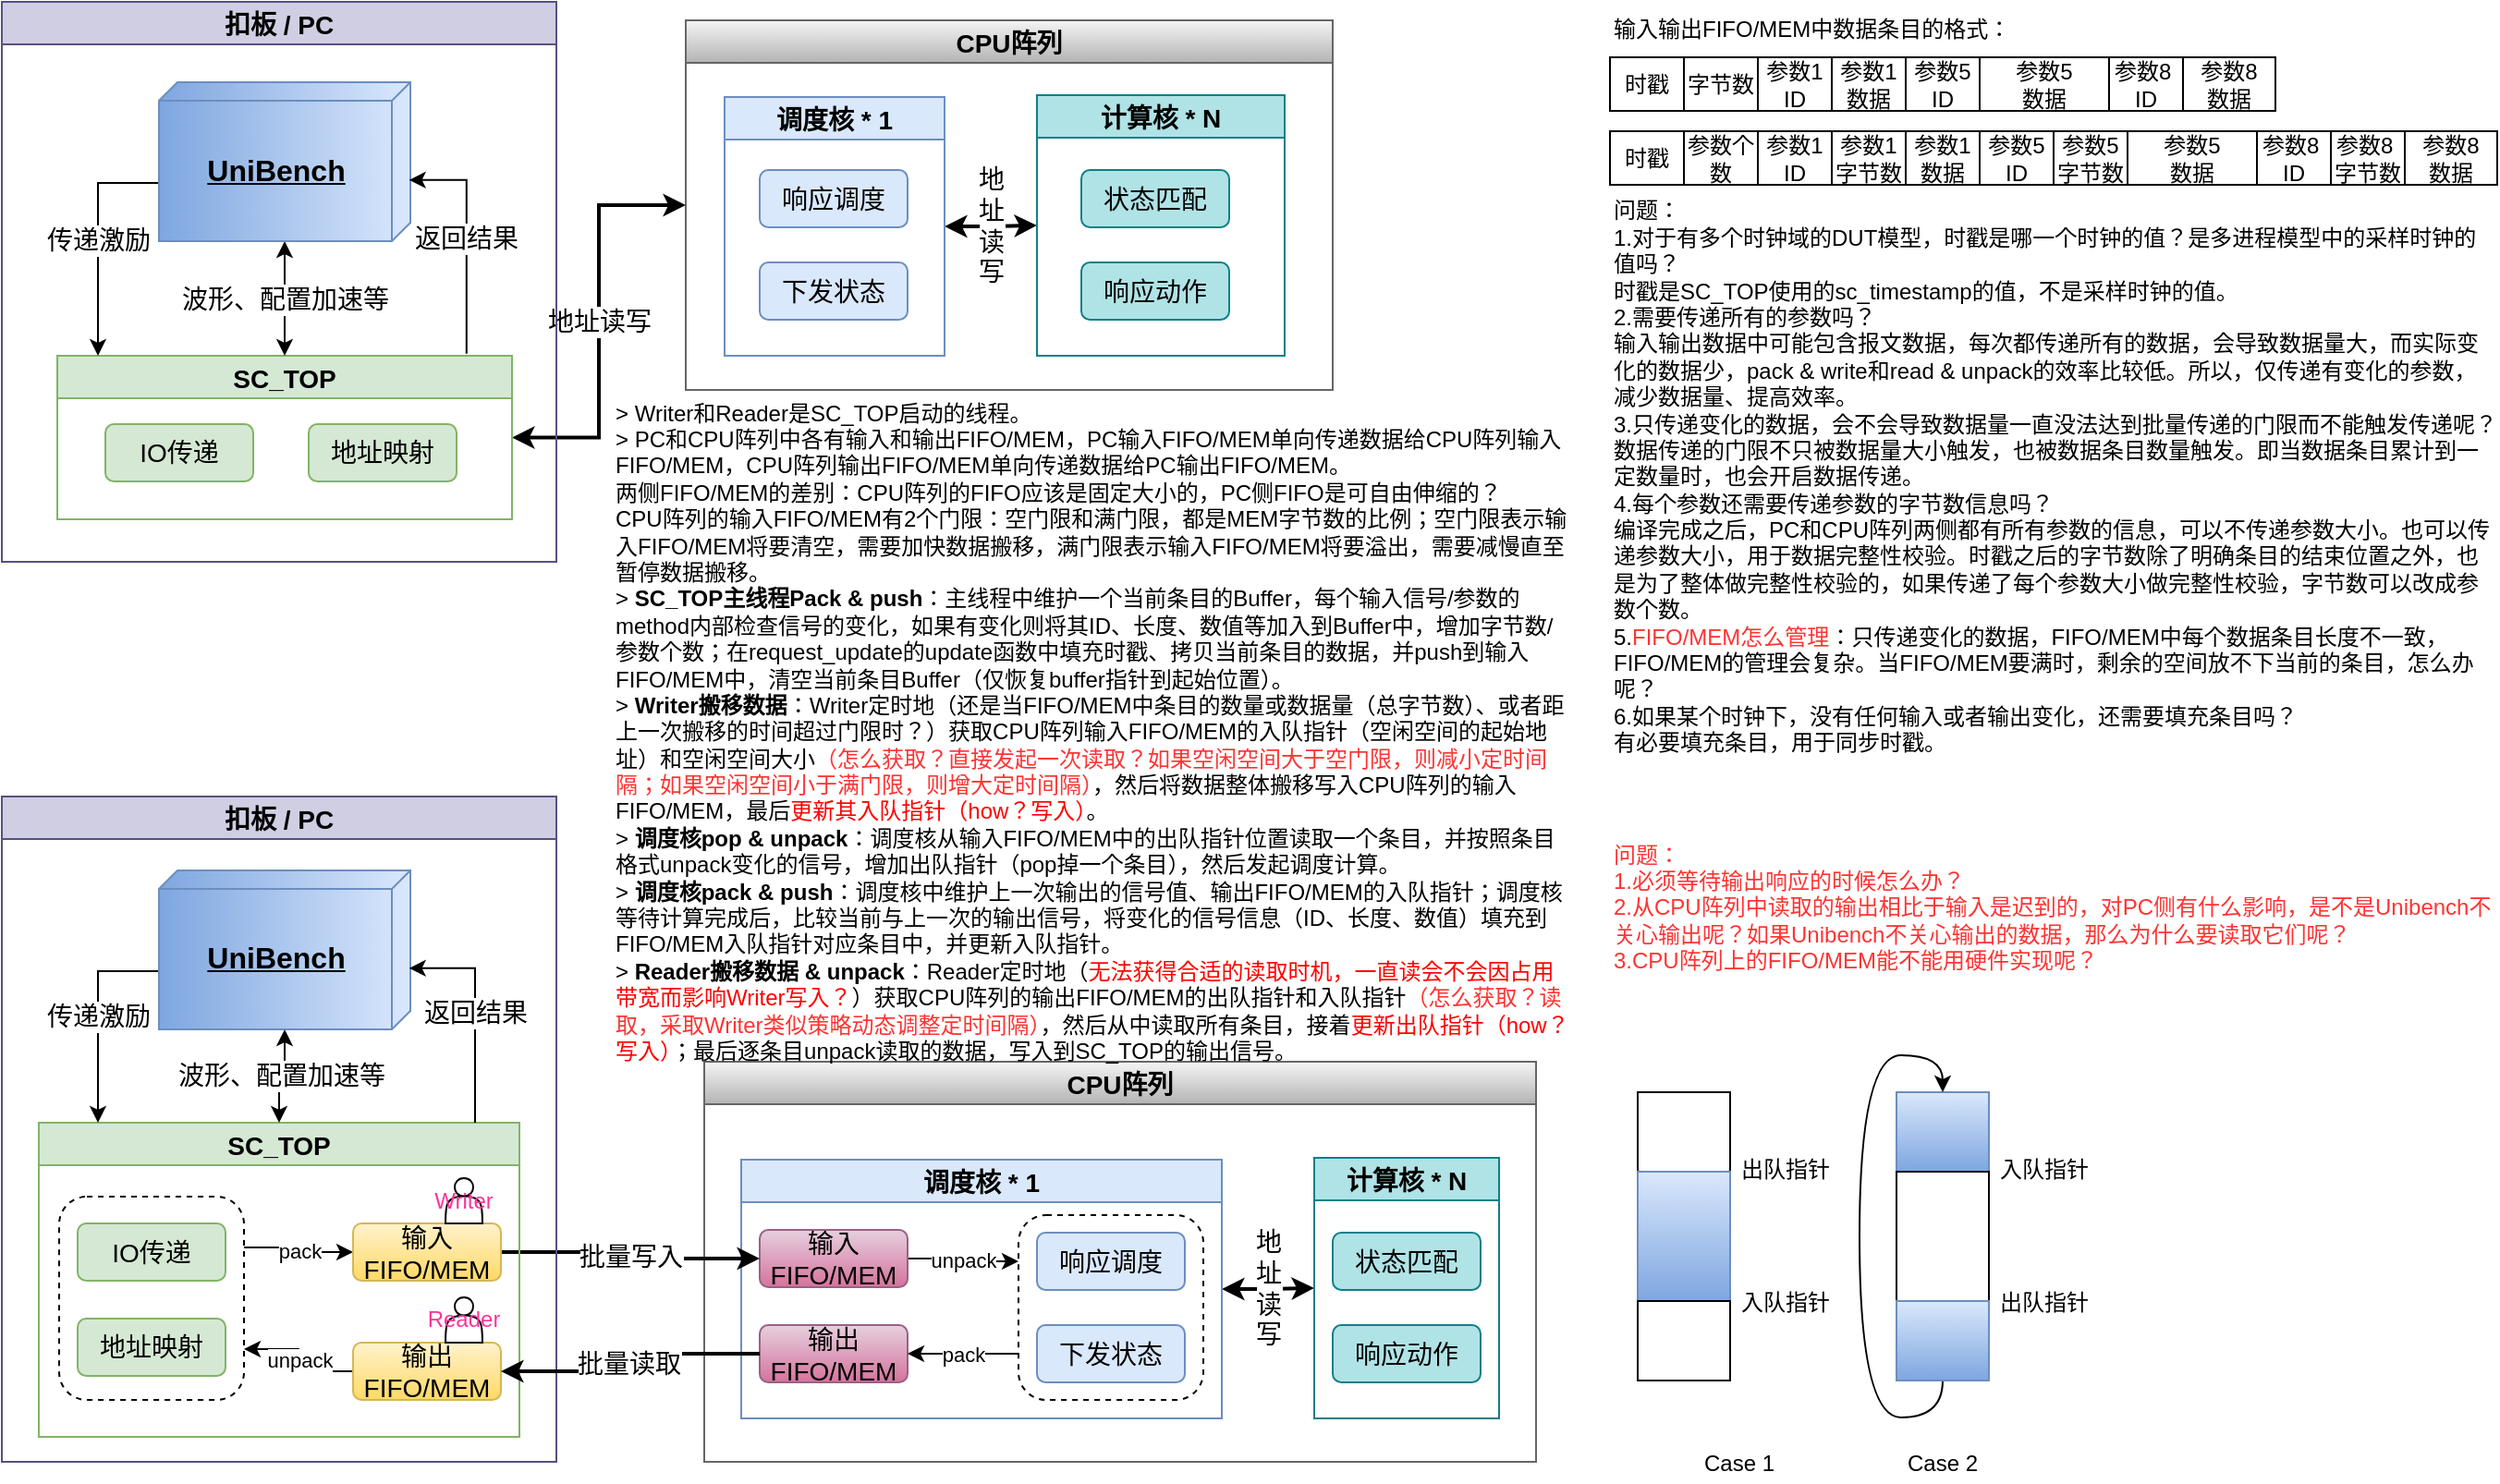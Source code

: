 <mxfile version="24.0.4" type="github">
  <diagram name="第 1 页" id="bzBQHWBgV5mlvqt9g90e">
    <mxGraphModel dx="819" dy="-401" grid="1" gridSize="10" guides="1" tooltips="1" connect="1" arrows="1" fold="1" page="1" pageScale="1" pageWidth="1169" pageHeight="827" math="0" shadow="0">
      <root>
        <mxCell id="0" />
        <mxCell id="1" parent="0" />
        <mxCell id="LjgOpnGmxGzKYRoascXe-18" value="CPU阵列" style="swimlane;fontSize=14;fillColor=#f5f5f5;strokeColor=#666666;gradientColor=#b3b3b3;" vertex="1" parent="1">
          <mxGeometry x="390" y="850" width="350" height="200" as="geometry" />
        </mxCell>
        <mxCell id="LjgOpnGmxGzKYRoascXe-19" value="地&lt;br&gt;址&lt;br&gt;读&lt;br&gt;写" style="edgeStyle=orthogonalEdgeStyle;rounded=0;orthogonalLoop=1;jettySize=auto;html=1;exitX=1;exitY=0.5;exitDx=0;exitDy=0;entryX=0;entryY=0.5;entryDx=0;entryDy=0;strokeWidth=2;fontSize=14;startArrow=classic;startFill=1;" edge="1" parent="LjgOpnGmxGzKYRoascXe-18" source="LjgOpnGmxGzKYRoascXe-20" target="LjgOpnGmxGzKYRoascXe-42">
          <mxGeometry relative="1" as="geometry" />
        </mxCell>
        <mxCell id="LjgOpnGmxGzKYRoascXe-20" value="调度核 * 1" style="swimlane;fontSize=14;fillColor=#dae8fc;strokeColor=#6c8ebf;" vertex="1" parent="LjgOpnGmxGzKYRoascXe-18">
          <mxGeometry x="21" y="41.5" width="119" height="140" as="geometry" />
        </mxCell>
        <mxCell id="LjgOpnGmxGzKYRoascXe-97" value="响应调度" style="rounded=1;whiteSpace=wrap;html=1;fontSize=14;fillColor=#dae8fc;strokeColor=#6c8ebf;" vertex="1" parent="LjgOpnGmxGzKYRoascXe-20">
          <mxGeometry x="19" y="39.5" width="80" height="31" as="geometry" />
        </mxCell>
        <mxCell id="LjgOpnGmxGzKYRoascXe-98" value="下发状态" style="rounded=1;whiteSpace=wrap;html=1;fontSize=14;fillColor=#dae8fc;strokeColor=#6c8ebf;" vertex="1" parent="LjgOpnGmxGzKYRoascXe-20">
          <mxGeometry x="19" y="89.5" width="80" height="31" as="geometry" />
        </mxCell>
        <mxCell id="LjgOpnGmxGzKYRoascXe-42" value="计算核 * N" style="swimlane;fontSize=14;fillColor=#b0e3e6;strokeColor=#0e8088;" vertex="1" parent="LjgOpnGmxGzKYRoascXe-18">
          <mxGeometry x="190" y="40.5" width="134" height="141" as="geometry" />
        </mxCell>
        <mxCell id="LjgOpnGmxGzKYRoascXe-99" value="状态匹配" style="rounded=1;whiteSpace=wrap;html=1;fontSize=14;fillColor=#b0e3e6;strokeColor=#0e8088;" vertex="1" parent="LjgOpnGmxGzKYRoascXe-42">
          <mxGeometry x="24" y="40.5" width="80" height="31" as="geometry" />
        </mxCell>
        <mxCell id="LjgOpnGmxGzKYRoascXe-100" value="响应动作" style="rounded=1;whiteSpace=wrap;html=1;fontSize=14;fillColor=#b0e3e6;strokeColor=#0e8088;" vertex="1" parent="LjgOpnGmxGzKYRoascXe-42">
          <mxGeometry x="24" y="90.5" width="80" height="31" as="geometry" />
        </mxCell>
        <mxCell id="LjgOpnGmxGzKYRoascXe-64" value="地址读写" style="edgeStyle=orthogonalEdgeStyle;rounded=0;orthogonalLoop=1;jettySize=auto;html=1;exitX=1;exitY=0.5;exitDx=0;exitDy=0;fontSize=14;startArrow=classic;startFill=1;strokeWidth=2;entryX=0;entryY=0.5;entryDx=0;entryDy=0;" edge="1" parent="1" source="LjgOpnGmxGzKYRoascXe-66" target="LjgOpnGmxGzKYRoascXe-18">
          <mxGeometry x="0.002" relative="1" as="geometry">
            <mxPoint x="265" y="1140" as="sourcePoint" />
            <mxPoint x="570" y="927" as="targetPoint" />
            <mxPoint as="offset" />
          </mxGeometry>
        </mxCell>
        <mxCell id="LjgOpnGmxGzKYRoascXe-65" value="扣板 / PC" style="swimlane;fontSize=14;fillColor=#d0cee2;strokeColor=#56517e;" vertex="1" parent="1">
          <mxGeometry x="20" y="840" width="300" height="303" as="geometry" />
        </mxCell>
        <mxCell id="LjgOpnGmxGzKYRoascXe-66" value="SC_TOP" style="swimlane;fontSize=14;fillColor=#d5e8d4;strokeColor=#82b366;" vertex="1" parent="LjgOpnGmxGzKYRoascXe-65">
          <mxGeometry x="30" y="191.5" width="246" height="88.5" as="geometry" />
        </mxCell>
        <mxCell id="LjgOpnGmxGzKYRoascXe-90" value="地址映射" style="rounded=1;whiteSpace=wrap;html=1;fontSize=14;fillColor=#d5e8d4;strokeColor=#82b366;" vertex="1" parent="LjgOpnGmxGzKYRoascXe-66">
          <mxGeometry x="136" y="37" width="80" height="31" as="geometry" />
        </mxCell>
        <mxCell id="LjgOpnGmxGzKYRoascXe-91" value="IO传递" style="rounded=1;whiteSpace=wrap;html=1;fontSize=14;fillColor=#d5e8d4;strokeColor=#82b366;" vertex="1" parent="LjgOpnGmxGzKYRoascXe-66">
          <mxGeometry x="26" y="37" width="80" height="31" as="geometry" />
        </mxCell>
        <mxCell id="LjgOpnGmxGzKYRoascXe-93" value="传递激励" style="edgeStyle=orthogonalEdgeStyle;rounded=0;orthogonalLoop=1;jettySize=auto;html=1;fontSize=14;startArrow=none;startFill=0;" edge="1" parent="LjgOpnGmxGzKYRoascXe-65" source="LjgOpnGmxGzKYRoascXe-95" target="LjgOpnGmxGzKYRoascXe-66">
          <mxGeometry relative="1" as="geometry">
            <Array as="points">
              <mxPoint x="52" y="98" />
            </Array>
          </mxGeometry>
        </mxCell>
        <mxCell id="LjgOpnGmxGzKYRoascXe-94" value="波形、配置加速等" style="edgeStyle=orthogonalEdgeStyle;rounded=0;orthogonalLoop=1;jettySize=auto;html=1;strokeWidth=1;fontSize=14;startArrow=classic;startFill=1;" edge="1" parent="LjgOpnGmxGzKYRoascXe-65" source="LjgOpnGmxGzKYRoascXe-95" target="LjgOpnGmxGzKYRoascXe-66">
          <mxGeometry relative="1" as="geometry" />
        </mxCell>
        <mxCell id="LjgOpnGmxGzKYRoascXe-95" value="UniBench" style="verticalAlign=middle;align=center;spacingTop=8;spacingLeft=2;spacingRight=12;shape=cube;size=10;direction=south;fontStyle=5;html=1;fontSize=16;fillColor=#dae8fc;gradientColor=#7ea6e0;strokeColor=#6c8ebf;" vertex="1" parent="LjgOpnGmxGzKYRoascXe-65">
          <mxGeometry x="85" y="43.5" width="136" height="86" as="geometry" />
        </mxCell>
        <mxCell id="LjgOpnGmxGzKYRoascXe-96" value="返回结果" style="edgeStyle=orthogonalEdgeStyle;rounded=0;orthogonalLoop=1;jettySize=auto;html=1;fontSize=14;startArrow=none;startFill=0;exitX=0.9;exitY=-0.013;exitDx=0;exitDy=0;entryX=0.615;entryY=0.005;entryDx=0;entryDy=0;entryPerimeter=0;exitPerimeter=0;" edge="1" parent="LjgOpnGmxGzKYRoascXe-65" source="LjgOpnGmxGzKYRoascXe-66" target="LjgOpnGmxGzKYRoascXe-95">
          <mxGeometry relative="1" as="geometry">
            <mxPoint x="451" y="112.5" as="sourcePoint" />
            <mxPoint x="59.0" y="198.5" as="targetPoint" />
          </mxGeometry>
        </mxCell>
        <mxCell id="LjgOpnGmxGzKYRoascXe-118" value="CPU阵列" style="swimlane;fontSize=14;fillColor=#f5f5f5;strokeColor=#666666;gradientColor=#b3b3b3;" vertex="1" parent="1">
          <mxGeometry x="400" y="1413.5" width="450" height="216.5" as="geometry" />
        </mxCell>
        <mxCell id="LjgOpnGmxGzKYRoascXe-119" value="地&lt;br&gt;址&lt;br&gt;读&lt;br&gt;写" style="edgeStyle=orthogonalEdgeStyle;rounded=0;orthogonalLoop=1;jettySize=auto;html=1;exitX=1;exitY=0.5;exitDx=0;exitDy=0;entryX=0;entryY=0.5;entryDx=0;entryDy=0;strokeWidth=2;fontSize=14;startArrow=classic;startFill=1;" edge="1" parent="LjgOpnGmxGzKYRoascXe-118" source="LjgOpnGmxGzKYRoascXe-120" target="LjgOpnGmxGzKYRoascXe-123">
          <mxGeometry relative="1" as="geometry" />
        </mxCell>
        <mxCell id="LjgOpnGmxGzKYRoascXe-120" value="调度核 * 1" style="swimlane;fontSize=14;fillColor=#dae8fc;strokeColor=#6c8ebf;" vertex="1" parent="LjgOpnGmxGzKYRoascXe-118">
          <mxGeometry x="20" y="53" width="260" height="140" as="geometry" />
        </mxCell>
        <mxCell id="LjgOpnGmxGzKYRoascXe-121" value="响应调度" style="rounded=1;whiteSpace=wrap;html=1;fontSize=14;fillColor=#dae8fc;strokeColor=#6c8ebf;" vertex="1" parent="LjgOpnGmxGzKYRoascXe-120">
          <mxGeometry x="160" y="39.5" width="80" height="31" as="geometry" />
        </mxCell>
        <mxCell id="LjgOpnGmxGzKYRoascXe-122" value="下发状态" style="rounded=1;whiteSpace=wrap;html=1;fontSize=14;fillColor=#dae8fc;strokeColor=#6c8ebf;" vertex="1" parent="LjgOpnGmxGzKYRoascXe-120">
          <mxGeometry x="160" y="89.5" width="80" height="31" as="geometry" />
        </mxCell>
        <mxCell id="LjgOpnGmxGzKYRoascXe-191" value="unpack" style="edgeStyle=orthogonalEdgeStyle;rounded=0;orthogonalLoop=1;jettySize=auto;html=1;exitX=1;exitY=0.5;exitDx=0;exitDy=0;entryX=0;entryY=0.25;entryDx=0;entryDy=0;" edge="1" parent="LjgOpnGmxGzKYRoascXe-120" source="LjgOpnGmxGzKYRoascXe-137" target="LjgOpnGmxGzKYRoascXe-188">
          <mxGeometry relative="1" as="geometry" />
        </mxCell>
        <mxCell id="LjgOpnGmxGzKYRoascXe-137" value="输入FIFO/MEM" style="rounded=1;whiteSpace=wrap;html=1;fontSize=14;fillColor=#e6d0de;strokeColor=#996185;gradientColor=#d5739d;" vertex="1" parent="LjgOpnGmxGzKYRoascXe-120">
          <mxGeometry x="10" y="38" width="80" height="31" as="geometry" />
        </mxCell>
        <mxCell id="LjgOpnGmxGzKYRoascXe-138" value="输出FIFO/MEM" style="rounded=1;whiteSpace=wrap;html=1;fontSize=14;fillColor=#e6d0de;strokeColor=#996185;gradientColor=#d5739d;" vertex="1" parent="LjgOpnGmxGzKYRoascXe-120">
          <mxGeometry x="10" y="89.5" width="80" height="31" as="geometry" />
        </mxCell>
        <mxCell id="LjgOpnGmxGzKYRoascXe-192" value="pack" style="edgeStyle=orthogonalEdgeStyle;rounded=0;orthogonalLoop=1;jettySize=auto;html=1;exitX=0;exitY=0.75;exitDx=0;exitDy=0;entryX=1;entryY=0.5;entryDx=0;entryDy=0;" edge="1" parent="LjgOpnGmxGzKYRoascXe-120" source="LjgOpnGmxGzKYRoascXe-188" target="LjgOpnGmxGzKYRoascXe-138">
          <mxGeometry relative="1" as="geometry" />
        </mxCell>
        <mxCell id="LjgOpnGmxGzKYRoascXe-188" value="" style="rounded=1;whiteSpace=wrap;html=1;fillColor=none;dashed=1;" vertex="1" parent="LjgOpnGmxGzKYRoascXe-120">
          <mxGeometry x="150" y="30" width="100" height="100" as="geometry" />
        </mxCell>
        <mxCell id="LjgOpnGmxGzKYRoascXe-123" value="计算核 * N" style="swimlane;fontSize=14;fillColor=#b0e3e6;strokeColor=#0e8088;" vertex="1" parent="LjgOpnGmxGzKYRoascXe-118">
          <mxGeometry x="330" y="52" width="100" height="141" as="geometry" />
        </mxCell>
        <mxCell id="LjgOpnGmxGzKYRoascXe-124" value="状态匹配" style="rounded=1;whiteSpace=wrap;html=1;fontSize=14;fillColor=#b0e3e6;strokeColor=#0e8088;" vertex="1" parent="LjgOpnGmxGzKYRoascXe-123">
          <mxGeometry x="10" y="40.5" width="80" height="31" as="geometry" />
        </mxCell>
        <mxCell id="LjgOpnGmxGzKYRoascXe-125" value="响应动作" style="rounded=1;whiteSpace=wrap;html=1;fontSize=14;fillColor=#b0e3e6;strokeColor=#0e8088;" vertex="1" parent="LjgOpnGmxGzKYRoascXe-123">
          <mxGeometry x="10" y="90.5" width="80" height="31" as="geometry" />
        </mxCell>
        <mxCell id="LjgOpnGmxGzKYRoascXe-126" value="批量写入" style="edgeStyle=orthogonalEdgeStyle;rounded=0;orthogonalLoop=1;jettySize=auto;html=1;exitX=1;exitY=0.5;exitDx=0;exitDy=0;fontSize=14;startArrow=none;startFill=0;strokeWidth=2;entryX=0;entryY=0.5;entryDx=0;entryDy=0;" edge="1" parent="1" source="LjgOpnGmxGzKYRoascXe-135" target="LjgOpnGmxGzKYRoascXe-137">
          <mxGeometry x="0.002" relative="1" as="geometry">
            <mxPoint x="265" y="1580" as="sourcePoint" />
            <mxPoint x="570" y="1367" as="targetPoint" />
            <mxPoint as="offset" />
          </mxGeometry>
        </mxCell>
        <mxCell id="LjgOpnGmxGzKYRoascXe-127" value="扣板 / PC" style="swimlane;fontSize=14;fillColor=#d0cee2;strokeColor=#56517e;" vertex="1" parent="1">
          <mxGeometry x="20" y="1270" width="300" height="360" as="geometry" />
        </mxCell>
        <mxCell id="LjgOpnGmxGzKYRoascXe-128" value="SC_TOP" style="swimlane;fontSize=14;fillColor=#d5e8d4;strokeColor=#82b366;" vertex="1" parent="LjgOpnGmxGzKYRoascXe-127">
          <mxGeometry x="20" y="176.5" width="260" height="170" as="geometry" />
        </mxCell>
        <mxCell id="LjgOpnGmxGzKYRoascXe-129" value="地址映射" style="rounded=1;whiteSpace=wrap;html=1;fontSize=14;fillColor=#d5e8d4;strokeColor=#82b366;" vertex="1" parent="LjgOpnGmxGzKYRoascXe-128">
          <mxGeometry x="21" y="106" width="80" height="31" as="geometry" />
        </mxCell>
        <mxCell id="LjgOpnGmxGzKYRoascXe-144" value="pack" style="edgeStyle=orthogonalEdgeStyle;rounded=0;orthogonalLoop=1;jettySize=auto;html=1;exitX=1;exitY=0.25;exitDx=0;exitDy=0;" edge="1" parent="LjgOpnGmxGzKYRoascXe-128" source="LjgOpnGmxGzKYRoascXe-145" target="LjgOpnGmxGzKYRoascXe-135">
          <mxGeometry relative="1" as="geometry" />
        </mxCell>
        <mxCell id="LjgOpnGmxGzKYRoascXe-130" value="IO传递" style="rounded=1;whiteSpace=wrap;html=1;fontSize=14;fillColor=#d5e8d4;strokeColor=#82b366;" vertex="1" parent="LjgOpnGmxGzKYRoascXe-128">
          <mxGeometry x="21" y="54.5" width="80" height="31" as="geometry" />
        </mxCell>
        <mxCell id="LjgOpnGmxGzKYRoascXe-135" value="输入FIFO/MEM" style="rounded=1;whiteSpace=wrap;html=1;fontSize=14;fillColor=#fff2cc;strokeColor=#d6b656;gradientColor=#ffd966;" vertex="1" parent="LjgOpnGmxGzKYRoascXe-128">
          <mxGeometry x="170" y="54.5" width="80" height="31" as="geometry" />
        </mxCell>
        <mxCell id="LjgOpnGmxGzKYRoascXe-146" value="unpack" style="edgeStyle=orthogonalEdgeStyle;rounded=0;orthogonalLoop=1;jettySize=auto;html=1;entryX=1;entryY=0.75;entryDx=0;entryDy=0;" edge="1" parent="LjgOpnGmxGzKYRoascXe-128" source="LjgOpnGmxGzKYRoascXe-136" target="LjgOpnGmxGzKYRoascXe-145">
          <mxGeometry relative="1" as="geometry" />
        </mxCell>
        <mxCell id="LjgOpnGmxGzKYRoascXe-136" value="输出FIFO/MEM" style="rounded=1;whiteSpace=wrap;html=1;fontSize=14;fillColor=#fff2cc;strokeColor=#d6b656;gradientColor=#ffd966;" vertex="1" parent="LjgOpnGmxGzKYRoascXe-128">
          <mxGeometry x="170" y="119" width="80" height="31" as="geometry" />
        </mxCell>
        <mxCell id="LjgOpnGmxGzKYRoascXe-145" value="" style="rounded=1;whiteSpace=wrap;html=1;fillColor=none;dashed=1;" vertex="1" parent="LjgOpnGmxGzKYRoascXe-128">
          <mxGeometry x="11" y="40" width="100" height="110" as="geometry" />
        </mxCell>
        <mxCell id="LjgOpnGmxGzKYRoascXe-147" value="Writer" style="shape=actor;whiteSpace=wrap;html=1;fontColor=#FF3399;labelBackgroundColor=none;labelBorderColor=none;" vertex="1" parent="LjgOpnGmxGzKYRoascXe-128">
          <mxGeometry x="220" y="30" width="20" height="24.5" as="geometry" />
        </mxCell>
        <mxCell id="LjgOpnGmxGzKYRoascXe-148" value="Reader" style="shape=actor;whiteSpace=wrap;html=1;fontColor=#FF3399;labelBackgroundColor=none;labelBorderColor=none;" vertex="1" parent="LjgOpnGmxGzKYRoascXe-128">
          <mxGeometry x="220" y="94.5" width="20" height="24.5" as="geometry" />
        </mxCell>
        <mxCell id="LjgOpnGmxGzKYRoascXe-131" value="传递激励" style="edgeStyle=orthogonalEdgeStyle;rounded=0;orthogonalLoop=1;jettySize=auto;html=1;fontSize=14;startArrow=none;startFill=0;" edge="1" parent="LjgOpnGmxGzKYRoascXe-127" source="LjgOpnGmxGzKYRoascXe-133" target="LjgOpnGmxGzKYRoascXe-128">
          <mxGeometry relative="1" as="geometry">
            <Array as="points">
              <mxPoint x="52" y="94.5" />
            </Array>
          </mxGeometry>
        </mxCell>
        <mxCell id="LjgOpnGmxGzKYRoascXe-132" value="波形、配置加速等" style="edgeStyle=orthogonalEdgeStyle;rounded=0;orthogonalLoop=1;jettySize=auto;html=1;strokeWidth=1;fontSize=14;startArrow=classic;startFill=1;" edge="1" parent="LjgOpnGmxGzKYRoascXe-127" source="LjgOpnGmxGzKYRoascXe-133" target="LjgOpnGmxGzKYRoascXe-128">
          <mxGeometry relative="1" as="geometry" />
        </mxCell>
        <mxCell id="LjgOpnGmxGzKYRoascXe-133" value="UniBench" style="verticalAlign=middle;align=center;spacingTop=8;spacingLeft=2;spacingRight=12;shape=cube;size=10;direction=south;fontStyle=5;html=1;fontSize=16;fillColor=#dae8fc;gradientColor=#7ea6e0;strokeColor=#6c8ebf;" vertex="1" parent="LjgOpnGmxGzKYRoascXe-127">
          <mxGeometry x="85" y="40" width="136" height="86" as="geometry" />
        </mxCell>
        <mxCell id="LjgOpnGmxGzKYRoascXe-134" value="返回结果" style="edgeStyle=orthogonalEdgeStyle;rounded=0;orthogonalLoop=1;jettySize=auto;html=1;fontSize=14;startArrow=none;startFill=0;entryX=0.615;entryY=0.005;entryDx=0;entryDy=0;entryPerimeter=0;" edge="1" parent="LjgOpnGmxGzKYRoascXe-127" source="LjgOpnGmxGzKYRoascXe-128" target="LjgOpnGmxGzKYRoascXe-133">
          <mxGeometry relative="1" as="geometry">
            <mxPoint x="451" y="109" as="sourcePoint" />
            <mxPoint x="59.0" y="195" as="targetPoint" />
            <Array as="points">
              <mxPoint x="256" y="92.5" />
            </Array>
          </mxGeometry>
        </mxCell>
        <mxCell id="LjgOpnGmxGzKYRoascXe-139" value="批量读取" style="edgeStyle=orthogonalEdgeStyle;rounded=0;orthogonalLoop=1;jettySize=auto;html=1;exitX=1;exitY=0.5;exitDx=0;exitDy=0;fontSize=14;startArrow=classic;startFill=1;strokeWidth=2;entryX=0;entryY=0.5;entryDx=0;entryDy=0;endArrow=none;endFill=0;" edge="1" parent="1" source="LjgOpnGmxGzKYRoascXe-136" target="LjgOpnGmxGzKYRoascXe-138">
          <mxGeometry x="-0.075" y="4" relative="1" as="geometry">
            <mxPoint x="290" y="1534" as="sourcePoint" />
            <mxPoint x="480" y="1460" as="targetPoint" />
            <mxPoint as="offset" />
          </mxGeometry>
        </mxCell>
        <mxCell id="LjgOpnGmxGzKYRoascXe-149" value="&lt;div&gt;&lt;span style=&quot;background-color: initial; color: rgb(255, 51, 51);&quot;&gt;问题：&lt;/span&gt;&lt;br&gt;&lt;/div&gt;&lt;div&gt;&lt;font color=&quot;#ff3333&quot;&gt;1.必须等待输出响应的时候怎么办？&lt;/font&gt;&lt;/div&gt;&lt;div&gt;&lt;font color=&quot;#ff3333&quot;&gt;2.从CPU阵列中读取的输出相比于输入是迟到的，对PC侧有什么影响，是不是Unibench不关心输出呢？&lt;/font&gt;&lt;span style=&quot;color: rgb(255, 51, 51); background-color: initial;&quot;&gt;如果Unibench不关心输出的数据，那么为什么要读取它们呢？&lt;/span&gt;&lt;/div&gt;&lt;div&gt;&lt;span style=&quot;color: rgb(255, 51, 51); background-color: initial;&quot;&gt;3.CPU阵列上的FIFO/MEM能不能用硬件实现呢？&lt;/span&gt;&lt;/div&gt;" style="text;html=1;align=left;verticalAlign=middle;whiteSpace=wrap;rounded=0;" vertex="1" parent="1">
          <mxGeometry x="890" y="1250" width="480" height="160" as="geometry" />
        </mxCell>
        <mxCell id="LjgOpnGmxGzKYRoascXe-150" value="时戳" style="rounded=0;whiteSpace=wrap;html=1;" vertex="1" parent="1">
          <mxGeometry x="890" y="870" width="40" height="29" as="geometry" />
        </mxCell>
        <mxCell id="LjgOpnGmxGzKYRoascXe-164" value="字节数" style="rounded=0;whiteSpace=wrap;html=1;" vertex="1" parent="1">
          <mxGeometry x="930" y="870" width="40" height="29" as="geometry" />
        </mxCell>
        <mxCell id="LjgOpnGmxGzKYRoascXe-165" value="参数1&lt;div&gt;ID&lt;/div&gt;" style="rounded=0;whiteSpace=wrap;html=1;" vertex="1" parent="1">
          <mxGeometry x="970" y="870" width="40" height="29" as="geometry" />
        </mxCell>
        <mxCell id="LjgOpnGmxGzKYRoascXe-166" value="参数1&lt;div&gt;数据&lt;/div&gt;" style="rounded=0;whiteSpace=wrap;html=1;" vertex="1" parent="1">
          <mxGeometry x="1010" y="870" width="40" height="29" as="geometry" />
        </mxCell>
        <mxCell id="LjgOpnGmxGzKYRoascXe-167" value="参数5&lt;div&gt;ID&lt;/div&gt;" style="rounded=0;whiteSpace=wrap;html=1;" vertex="1" parent="1">
          <mxGeometry x="1050" y="870" width="40" height="29" as="geometry" />
        </mxCell>
        <mxCell id="LjgOpnGmxGzKYRoascXe-168" value="参数5&lt;div&gt;&lt;span style=&quot;background-color: initial;&quot;&gt;数据&lt;/span&gt;&lt;/div&gt;" style="rounded=0;whiteSpace=wrap;html=1;" vertex="1" parent="1">
          <mxGeometry x="1090" y="870" width="70" height="29" as="geometry" />
        </mxCell>
        <mxCell id="LjgOpnGmxGzKYRoascXe-169" value="参数8&amp;nbsp;&lt;div&gt;ID&lt;/div&gt;" style="rounded=0;whiteSpace=wrap;html=1;" vertex="1" parent="1">
          <mxGeometry x="1160" y="870" width="40" height="29" as="geometry" />
        </mxCell>
        <mxCell id="LjgOpnGmxGzKYRoascXe-170" value="参数8&lt;div&gt;数&lt;span style=&quot;background-color: initial;&quot;&gt;据&lt;/span&gt;&lt;/div&gt;" style="rounded=0;whiteSpace=wrap;html=1;" vertex="1" parent="1">
          <mxGeometry x="1200" y="870" width="50" height="29" as="geometry" />
        </mxCell>
        <mxCell id="LjgOpnGmxGzKYRoascXe-171" value="&lt;span style=&quot;&quot;&gt;输入输出FIFO/MEM中数据条目的格式：&lt;/span&gt;" style="text;html=1;align=left;verticalAlign=middle;whiteSpace=wrap;rounded=0;" vertex="1" parent="1">
          <mxGeometry x="890" y="840" width="370" height="30" as="geometry" />
        </mxCell>
        <mxCell id="LjgOpnGmxGzKYRoascXe-172" value="&lt;span style=&quot;&quot;&gt;问题：&lt;/span&gt;&lt;div&gt;&lt;span style=&quot;&quot;&gt;1.对于有多个时钟域的DUT模型，时戳是哪一个时钟的值？是多进程模型中的采样时钟的值吗？&lt;/span&gt;&lt;/div&gt;&lt;div&gt;时戳是SC_TOP使用的sc_timestamp的值，不是采样时钟的值。&lt;/div&gt;&lt;div&gt;2.需要传递所有的参数吗？&lt;/div&gt;&lt;div&gt;输入输出数据中可能包含报文数据，每次都传递所有的数据，会导致数据量大，而实际变化的数据少，pack &amp;amp; write和read &amp;amp; unpack的效率比较低。所以，仅传递有变化的参数，减少数据量、提高效率。&lt;/div&gt;&lt;div&gt;3.只传递变化的数据，会不会导致数据量一直没法达到批量传递的门限而不能触发传递呢？&lt;/div&gt;&lt;div&gt;数据传递的门限不只被数据量大小触发，也被数据条目数量触发。即当数据条目累计到一定数量时，也会开启数据传递。&lt;/div&gt;&lt;div&gt;4.每个参数还需要传递参数的字节数信息吗？&lt;/div&gt;&lt;div&gt;编译完成之后，PC和CPU阵列两侧都有&lt;span style=&quot;background-color: initial;&quot;&gt;所有&lt;/span&gt;&lt;span style=&quot;background-color: initial;&quot;&gt;参数的信息，可以不传递参数大小。也可以传递参数大小，用于数据完整性校验。时戳之后的字节数除了明确条目的结束位置之外，也是为了整体做完整性校验的，如果传递了每个参数大小做完整性校验，字节数可以改成参数个数。&lt;/span&gt;&lt;/div&gt;&lt;div&gt;&lt;span style=&quot;background-color: initial;&quot;&gt;5.&lt;font color=&quot;#ff3333&quot;&gt;FIFO/MEM怎么管理&lt;/font&gt;：只传递变化的数据，FIFO/MEM中每个数据条目长度不一致，FIFO/MEM的管理会复杂。当FIFO/MEM要满时，剩余的空间放不下当前的条目，怎么办呢？&lt;/span&gt;&lt;/div&gt;&lt;div&gt;&lt;span style=&quot;background-color: initial;&quot;&gt;6.如果某个时钟下，没有任何输入或者输出变化，还需要填充条目吗？&lt;/span&gt;&lt;/div&gt;&lt;div&gt;&lt;span style=&quot;background-color: initial;&quot;&gt;有必要填充条目，用于同步时戳。&lt;/span&gt;&lt;/div&gt;" style="text;html=1;align=left;verticalAlign=middle;whiteSpace=wrap;rounded=0;" vertex="1" parent="1">
          <mxGeometry x="890" y="943" width="480" height="307" as="geometry" />
        </mxCell>
        <mxCell id="LjgOpnGmxGzKYRoascXe-175" value="时戳" style="rounded=0;whiteSpace=wrap;html=1;" vertex="1" parent="1">
          <mxGeometry x="890" y="910" width="40" height="29" as="geometry" />
        </mxCell>
        <mxCell id="LjgOpnGmxGzKYRoascXe-176" value="参数个数" style="rounded=0;whiteSpace=wrap;html=1;" vertex="1" parent="1">
          <mxGeometry x="930" y="910" width="40" height="29" as="geometry" />
        </mxCell>
        <mxCell id="LjgOpnGmxGzKYRoascXe-177" value="参数1&lt;div&gt;ID&lt;/div&gt;" style="rounded=0;whiteSpace=wrap;html=1;" vertex="1" parent="1">
          <mxGeometry x="970" y="910" width="40" height="29" as="geometry" />
        </mxCell>
        <mxCell id="LjgOpnGmxGzKYRoascXe-178" value="参数1&lt;div&gt;数据&lt;/div&gt;" style="rounded=0;whiteSpace=wrap;html=1;" vertex="1" parent="1">
          <mxGeometry x="1050" y="910" width="40" height="29" as="geometry" />
        </mxCell>
        <mxCell id="LjgOpnGmxGzKYRoascXe-179" value="参数5&lt;div&gt;ID&lt;/div&gt;" style="rounded=0;whiteSpace=wrap;html=1;" vertex="1" parent="1">
          <mxGeometry x="1090" y="910" width="40" height="29" as="geometry" />
        </mxCell>
        <mxCell id="LjgOpnGmxGzKYRoascXe-180" value="参数5&lt;div&gt;&lt;span style=&quot;background-color: initial;&quot;&gt;数据&lt;/span&gt;&lt;/div&gt;" style="rounded=0;whiteSpace=wrap;html=1;" vertex="1" parent="1">
          <mxGeometry x="1170" y="910" width="70" height="29" as="geometry" />
        </mxCell>
        <mxCell id="LjgOpnGmxGzKYRoascXe-181" value="参数8&amp;nbsp;&lt;div&gt;ID&lt;/div&gt;" style="rounded=0;whiteSpace=wrap;html=1;" vertex="1" parent="1">
          <mxGeometry x="1240" y="910" width="40" height="29" as="geometry" />
        </mxCell>
        <mxCell id="LjgOpnGmxGzKYRoascXe-182" value="参数8&lt;div&gt;数&lt;span style=&quot;background-color: initial;&quot;&gt;据&lt;/span&gt;&lt;/div&gt;" style="rounded=0;whiteSpace=wrap;html=1;" vertex="1" parent="1">
          <mxGeometry x="1320" y="910" width="50" height="29" as="geometry" />
        </mxCell>
        <mxCell id="LjgOpnGmxGzKYRoascXe-183" value="参数1&lt;div&gt;字节数&lt;/div&gt;" style="rounded=0;whiteSpace=wrap;html=1;" vertex="1" parent="1">
          <mxGeometry x="1010" y="910" width="40" height="29" as="geometry" />
        </mxCell>
        <mxCell id="LjgOpnGmxGzKYRoascXe-184" value="参数5&lt;div&gt;字节数&lt;/div&gt;" style="rounded=0;whiteSpace=wrap;html=1;" vertex="1" parent="1">
          <mxGeometry x="1130" y="910" width="40" height="29" as="geometry" />
        </mxCell>
        <mxCell id="LjgOpnGmxGzKYRoascXe-186" value="参数8&amp;nbsp;&lt;div&gt;字节数&lt;/div&gt;" style="rounded=0;whiteSpace=wrap;html=1;" vertex="1" parent="1">
          <mxGeometry x="1280" y="910" width="40" height="29" as="geometry" />
        </mxCell>
        <mxCell id="LjgOpnGmxGzKYRoascXe-187" value="&lt;div&gt;&lt;span style=&quot;background-color: initial;&quot;&gt;&amp;gt; Writer和Reader是SC_TOP启动的线程。&lt;/span&gt;&lt;/div&gt;&lt;div&gt;&lt;span style=&quot;background-color: initial;&quot;&gt;&amp;gt; PC和CPU阵列中各有输入和输出FIFO/MEM，PC输入FIFO/MEM单向传递数据给CPU阵列输入FIFO/MEM，CPU阵列输出FIFO/MEM单向传递数据给PC输出FIFO/MEM。&lt;/span&gt;&lt;br&gt;&lt;/div&gt;&lt;div&gt;两侧FIFO/MEM的差别：&lt;span style=&quot;background-color: initial;&quot;&gt;CPU阵列的FIFO应该是固定大小的，&lt;/span&gt;&lt;span style=&quot;background-color: initial;&quot;&gt;PC侧FIFO&lt;/span&gt;&lt;span style=&quot;background-color: initial;&quot;&gt;是可自由伸缩的？&lt;/span&gt;&lt;/div&gt;&lt;div&gt;CPU阵列的输入FIFO/MEM有2个门限：空门限和满门限，都是MEM字节数的比例；空门限表示输入FIFO/MEM将要清空，需要加快数据搬移，满门限表示输入FIFO/MEM将要溢出，需要减慢直至暂停数据搬移。&lt;br&gt;&lt;/div&gt;&lt;div&gt;&lt;span style=&quot;background-color: initial;&quot;&gt;&amp;gt;&amp;nbsp;&lt;/span&gt;&lt;b style=&quot;background-color: initial;&quot;&gt;SC_TOP&lt;/b&gt;&lt;b style=&quot;background-color: initial;&quot;&gt;主线程Pack &amp;amp; push&lt;/b&gt;&lt;span style=&quot;background-color: initial;&quot;&gt;：主线程中维护一个当前条目的Buffer，每个输入信号/参数的method内部检查信号的变化，如果有变化则将其ID、长度、数值等加入到Buffer中，增加字节数/参数个数；在request_update的update函数中填充时戳、拷贝当前条目的数据，并push到输入FIFO/MEM中，清空当前条目Buffer（仅恢复buffer指针到起始位置）。&lt;/span&gt;&lt;/div&gt;&lt;div&gt;&amp;gt; &lt;b&gt;Writer搬移数据&lt;/b&gt;：&lt;span style=&quot;background-color: initial;&quot;&gt;Writer定时地&lt;/span&gt;&lt;span style=&quot;background-color: initial;&quot;&gt;（还是当FIFO/MEM中条目的数量或数据量（总字节数）、或者距上一次搬移的时间超过门限时？&lt;/span&gt;&lt;span style=&quot;background-color: initial;&quot;&gt;）&lt;/span&gt;&lt;font style=&quot;background-color: initial;&quot;&gt;获取CPU阵列输入FIFO/MEM的入队指针（&lt;/font&gt;&lt;span style=&quot;background-color: initial;&quot;&gt;空闲空间的起始地址&lt;/span&gt;&lt;font style=&quot;background-color: initial;&quot;&gt;）和空闲空间大小&lt;/font&gt;&lt;font style=&quot;background-color: initial;&quot; color=&quot;#ff3333&quot;&gt;（怎么获取？直接发起一次读取？如果空闲空间大于空门限，则减小定时间隔；如果空闲空间小于满门限，则增大定时间隔）&lt;/font&gt;&lt;span style=&quot;background-color: initial;&quot;&gt;，然后将数据整体搬移写入CPU阵列的输入FIFO/MEM，最后&lt;/span&gt;&lt;font style=&quot;background-color: initial;&quot; color=&quot;#ff0000&quot;&gt;更新其入队指针（how？写入）&lt;/font&gt;&lt;span style=&quot;background-color: initial;&quot;&gt;。&lt;/span&gt;&lt;/div&gt;&lt;div&gt;&amp;gt; &lt;b&gt;调度核pop &amp;amp; unpack&lt;/b&gt;：调度核从输入FIFO/MEM中的出队指针位置读取一个条目，并按照条目格式unpack变化的信号，增加出队指针（pop掉一个条目），然后发起调度计算。&lt;/div&gt;&lt;div&gt;&amp;gt; &lt;b&gt;调度核pack &amp;amp; push&lt;/b&gt;：调度核中维护上一次输出的信号值、输出FIFO/MEM的入队指针；调度核等待计算完成后，比较当前与上一次的输出信号，将变化的信号信息（ID、长度、数值）填充到FIFO/MEM入队指针对应条目中，并更新入队指针。&lt;/div&gt;&lt;div&gt;&amp;gt; &lt;b&gt;Reader搬移数据 &amp;amp; unpack&lt;/b&gt;：Reader定时地（&lt;font color=&quot;#ff0000&quot;&gt;无法获得合适的读取时机，一直读会不会因占用带宽而影响Writer写入？&lt;/font&gt;&lt;span style=&quot;background-color: initial;&quot;&gt;）获取&lt;/span&gt;&lt;span style=&quot;background-color: initial;&quot;&gt;CPU阵列的输出FIFO/MEM的出队指针和入队指针&lt;/span&gt;&lt;span style=&quot;color: rgb(255, 51, 51); background-color: initial;&quot;&gt;（怎么获取？读取，采取Writer类似策略动态调整定时间隔）&lt;/span&gt;&lt;span style=&quot;background-color: initial;&quot;&gt;，然后&lt;/span&gt;&lt;span style=&quot;background-color: initial;&quot;&gt;从中读取所有条目，接着&lt;/span&gt;&lt;font style=&quot;background-color: initial;&quot; color=&quot;#ff0000&quot;&gt;更新出队指针（how？写入）&lt;/font&gt;&lt;span style=&quot;background-color: initial;&quot;&gt;；最后逐条目unpack读取的数据，写入到SC_TOP的输出信号。&lt;/span&gt;&lt;/div&gt;" style="text;html=1;align=left;verticalAlign=middle;whiteSpace=wrap;rounded=0;" vertex="1" parent="1">
          <mxGeometry x="350" y="1060" width="520" height="350" as="geometry" />
        </mxCell>
        <mxCell id="LjgOpnGmxGzKYRoascXe-193" value="" style="rounded=0;whiteSpace=wrap;html=1;" vertex="1" parent="1">
          <mxGeometry x="905" y="1430" width="50" height="43" as="geometry" />
        </mxCell>
        <mxCell id="LjgOpnGmxGzKYRoascXe-194" value="" style="rounded=0;whiteSpace=wrap;html=1;fillColor=#dae8fc;gradientColor=#7ea6e0;strokeColor=#6c8ebf;" vertex="1" parent="1">
          <mxGeometry x="905" y="1473" width="50" height="70" as="geometry" />
        </mxCell>
        <mxCell id="LjgOpnGmxGzKYRoascXe-195" value="" style="rounded=0;whiteSpace=wrap;html=1;" vertex="1" parent="1">
          <mxGeometry x="905" y="1543" width="50" height="43" as="geometry" />
        </mxCell>
        <mxCell id="LjgOpnGmxGzKYRoascXe-196" value="出队指针" style="text;html=1;align=center;verticalAlign=middle;whiteSpace=wrap;rounded=0;" vertex="1" parent="1">
          <mxGeometry x="955" y="1461" width="60" height="21" as="geometry" />
        </mxCell>
        <mxCell id="LjgOpnGmxGzKYRoascXe-197" value="入队指针" style="text;html=1;align=center;verticalAlign=middle;whiteSpace=wrap;rounded=0;" vertex="1" parent="1">
          <mxGeometry x="955" y="1533" width="60" height="21" as="geometry" />
        </mxCell>
        <mxCell id="LjgOpnGmxGzKYRoascXe-198" value="" style="rounded=0;whiteSpace=wrap;html=1;fillColor=#dae8fc;gradientColor=#7ea6e0;strokeColor=#6c8ebf;" vertex="1" parent="1">
          <mxGeometry x="1045" y="1430" width="50" height="43" as="geometry" />
        </mxCell>
        <mxCell id="LjgOpnGmxGzKYRoascXe-199" value="" style="rounded=0;whiteSpace=wrap;html=1;" vertex="1" parent="1">
          <mxGeometry x="1045" y="1473" width="50" height="70" as="geometry" />
        </mxCell>
        <mxCell id="LjgOpnGmxGzKYRoascXe-204" style="edgeStyle=orthogonalEdgeStyle;rounded=0;orthogonalLoop=1;jettySize=auto;html=1;exitX=0.5;exitY=1;exitDx=0;exitDy=0;entryX=0.5;entryY=0;entryDx=0;entryDy=0;curved=1;" edge="1" parent="1" source="LjgOpnGmxGzKYRoascXe-200" target="LjgOpnGmxGzKYRoascXe-198">
          <mxGeometry relative="1" as="geometry">
            <Array as="points">
              <mxPoint x="1070" y="1606" />
              <mxPoint x="1025" y="1606" />
              <mxPoint x="1025" y="1410" />
              <mxPoint x="1070" y="1410" />
            </Array>
          </mxGeometry>
        </mxCell>
        <mxCell id="LjgOpnGmxGzKYRoascXe-200" value="" style="rounded=0;whiteSpace=wrap;html=1;fillColor=#dae8fc;gradientColor=#7ea6e0;strokeColor=#6c8ebf;" vertex="1" parent="1">
          <mxGeometry x="1045" y="1543" width="50" height="43" as="geometry" />
        </mxCell>
        <mxCell id="LjgOpnGmxGzKYRoascXe-201" value="出队指针" style="text;html=1;align=center;verticalAlign=middle;whiteSpace=wrap;rounded=0;" vertex="1" parent="1">
          <mxGeometry x="1095" y="1533" width="60" height="21" as="geometry" />
        </mxCell>
        <mxCell id="LjgOpnGmxGzKYRoascXe-202" value="入队指针" style="text;html=1;align=center;verticalAlign=middle;whiteSpace=wrap;rounded=0;" vertex="1" parent="1">
          <mxGeometry x="1095" y="1461" width="60" height="21" as="geometry" />
        </mxCell>
        <mxCell id="LjgOpnGmxGzKYRoascXe-205" value="Case 1" style="text;html=1;align=center;verticalAlign=middle;whiteSpace=wrap;rounded=0;" vertex="1" parent="1">
          <mxGeometry x="930" y="1620" width="60" height="21" as="geometry" />
        </mxCell>
        <mxCell id="LjgOpnGmxGzKYRoascXe-206" value="Case 2" style="text;html=1;align=center;verticalAlign=middle;whiteSpace=wrap;rounded=0;" vertex="1" parent="1">
          <mxGeometry x="1040" y="1620" width="60" height="21" as="geometry" />
        </mxCell>
      </root>
    </mxGraphModel>
  </diagram>
</mxfile>
